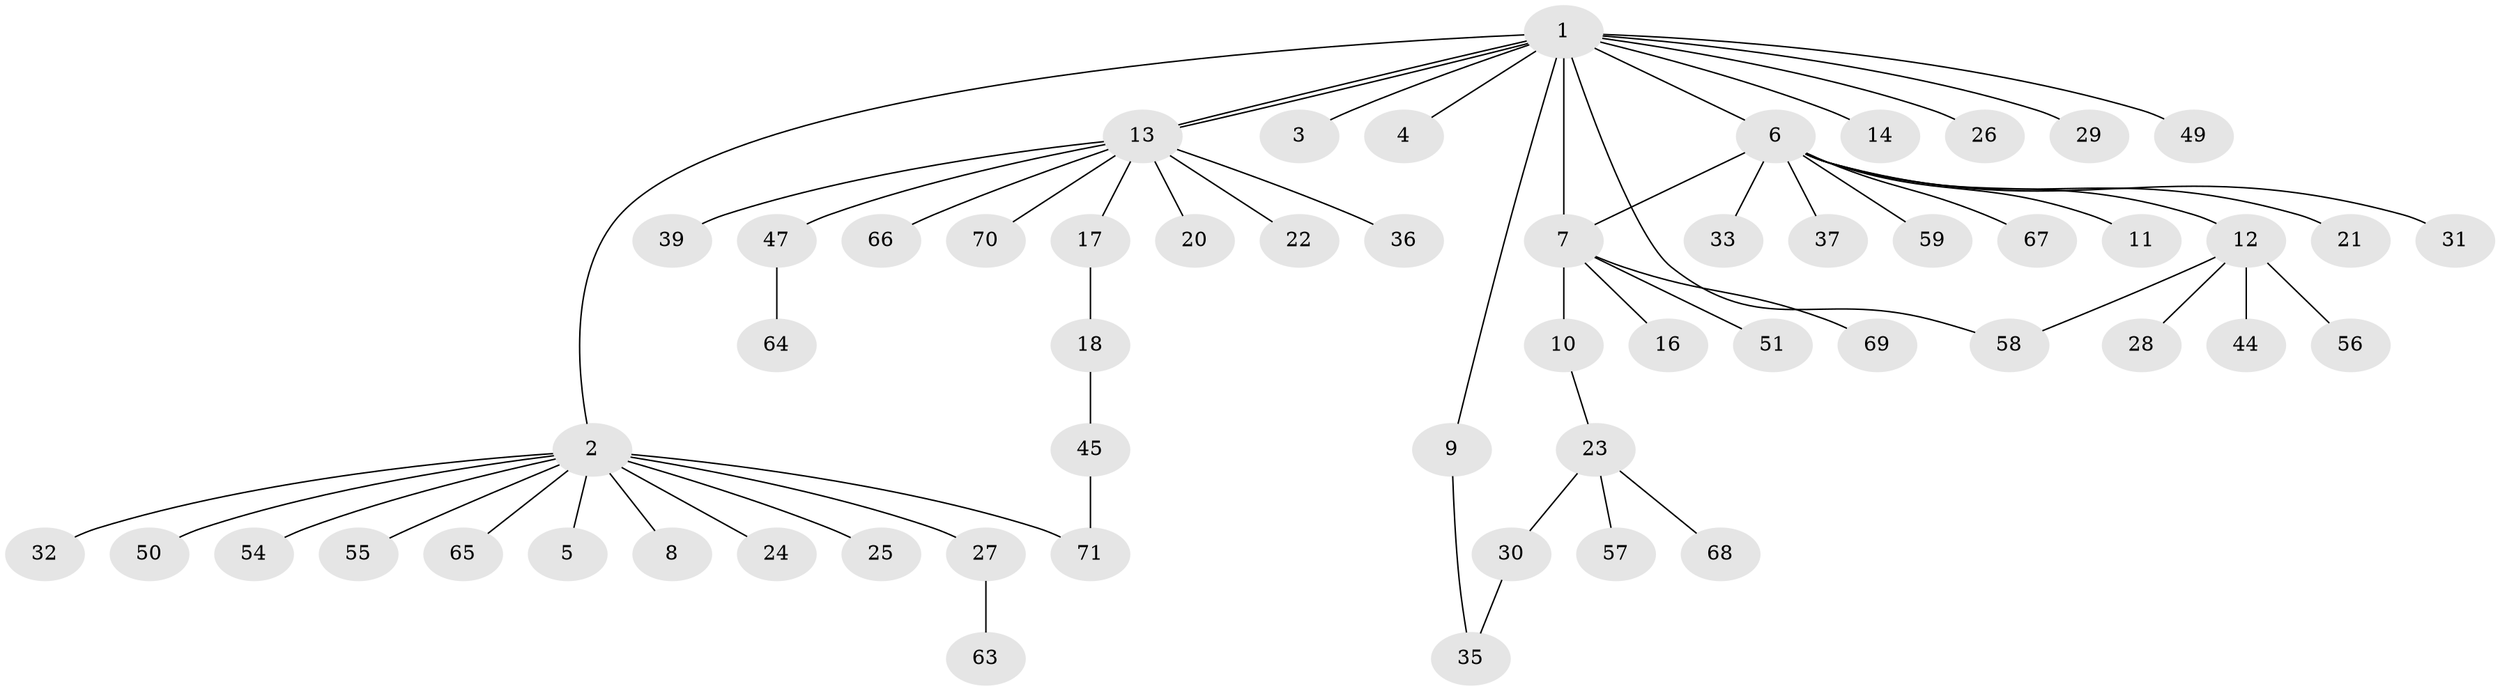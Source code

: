 // original degree distribution, {14: 0.014084507042253521, 11: 0.04225352112676056, 1: 0.6619718309859155, 7: 0.014084507042253521, 2: 0.16901408450704225, 6: 0.014084507042253521, 4: 0.014084507042253521, 3: 0.056338028169014086, 5: 0.014084507042253521}
// Generated by graph-tools (version 1.1) at 2025/11/02/27/25 16:11:09]
// undirected, 56 vertices, 60 edges
graph export_dot {
graph [start="1"]
  node [color=gray90,style=filled];
  1 [super="+34"];
  2 [super="+15"];
  3;
  4;
  5;
  6 [super="+38"];
  7 [super="+19"];
  8;
  9;
  10;
  11 [super="+42"];
  12 [super="+40"];
  13 [super="+41"];
  14;
  16;
  17 [super="+46"];
  18 [super="+53"];
  20;
  21 [super="+60"];
  22;
  23 [super="+48"];
  24 [super="+61"];
  25;
  26;
  27 [super="+43"];
  28 [super="+62"];
  29;
  30;
  31;
  32;
  33;
  35;
  36 [super="+52"];
  37;
  39;
  44;
  45;
  47;
  49;
  50;
  51;
  54;
  55;
  56;
  57;
  58;
  59;
  63;
  64;
  65;
  66;
  67;
  68;
  69;
  70;
  71;
  1 -- 2;
  1 -- 3;
  1 -- 4;
  1 -- 6;
  1 -- 7;
  1 -- 9;
  1 -- 13;
  1 -- 13;
  1 -- 14;
  1 -- 26;
  1 -- 29;
  1 -- 49;
  1 -- 58;
  2 -- 5;
  2 -- 8;
  2 -- 24;
  2 -- 27;
  2 -- 32;
  2 -- 54;
  2 -- 55;
  2 -- 65;
  2 -- 71 [weight=2];
  2 -- 25;
  2 -- 50;
  6 -- 7;
  6 -- 11;
  6 -- 12;
  6 -- 21;
  6 -- 31;
  6 -- 33;
  6 -- 37;
  6 -- 59;
  6 -- 67;
  7 -- 10;
  7 -- 16;
  7 -- 51;
  7 -- 69;
  9 -- 35;
  10 -- 23;
  12 -- 28;
  12 -- 44;
  12 -- 56;
  12 -- 58;
  13 -- 17;
  13 -- 20;
  13 -- 22;
  13 -- 36;
  13 -- 39;
  13 -- 47;
  13 -- 66;
  13 -- 70;
  17 -- 18;
  18 -- 45;
  23 -- 30;
  23 -- 57;
  23 -- 68;
  27 -- 63;
  30 -- 35;
  45 -- 71;
  47 -- 64;
}
